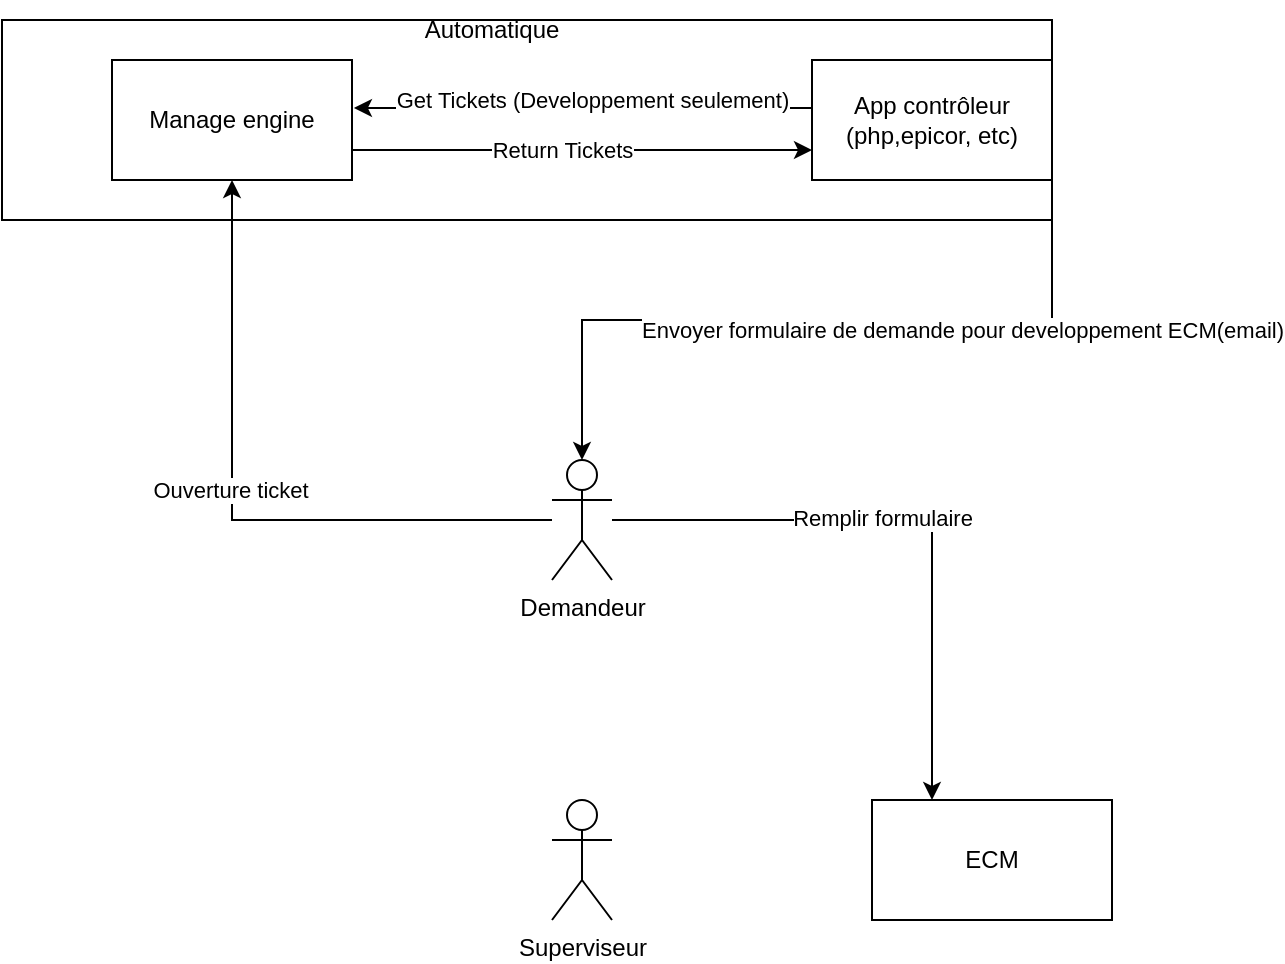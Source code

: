 <mxfile version="24.7.17">
  <diagram name="Page-1" id="2YBvvXClWsGukQMizWep">
    <mxGraphModel dx="1434" dy="746" grid="1" gridSize="10" guides="1" tooltips="1" connect="1" arrows="1" fold="1" page="1" pageScale="1" pageWidth="850" pageHeight="1100" math="0" shadow="0">
      <root>
        <mxCell id="0" />
        <mxCell id="1" parent="0" />
        <mxCell id="eTxGelSMLruOmYQVktT1-18" value="" style="rounded=0;whiteSpace=wrap;html=1;" vertex="1" parent="1">
          <mxGeometry x="55" y="10" width="525" height="100" as="geometry" />
        </mxCell>
        <mxCell id="eTxGelSMLruOmYQVktT1-5" style="edgeStyle=orthogonalEdgeStyle;rounded=0;orthogonalLoop=1;jettySize=auto;html=1;exitX=1;exitY=0.75;exitDx=0;exitDy=0;entryX=0;entryY=0.75;entryDx=0;entryDy=0;" edge="1" parent="1" source="eTxGelSMLruOmYQVktT1-1" target="eTxGelSMLruOmYQVktT1-2">
          <mxGeometry relative="1" as="geometry" />
        </mxCell>
        <mxCell id="eTxGelSMLruOmYQVktT1-6" value="Return Tickets" style="edgeLabel;html=1;align=center;verticalAlign=middle;resizable=0;points=[];" vertex="1" connectable="0" parent="eTxGelSMLruOmYQVktT1-5">
          <mxGeometry x="-0.087" relative="1" as="geometry">
            <mxPoint as="offset" />
          </mxGeometry>
        </mxCell>
        <mxCell id="eTxGelSMLruOmYQVktT1-1" value="Manage engine" style="rounded=0;whiteSpace=wrap;html=1;" vertex="1" parent="1">
          <mxGeometry x="110" y="30" width="120" height="60" as="geometry" />
        </mxCell>
        <mxCell id="eTxGelSMLruOmYQVktT1-3" style="edgeStyle=orthogonalEdgeStyle;rounded=0;orthogonalLoop=1;jettySize=auto;html=1;entryX=1.008;entryY=0.4;entryDx=0;entryDy=0;entryPerimeter=0;exitX=0;exitY=0.25;exitDx=0;exitDy=0;" edge="1" parent="1" source="eTxGelSMLruOmYQVktT1-2" target="eTxGelSMLruOmYQVktT1-1">
          <mxGeometry relative="1" as="geometry">
            <mxPoint x="432.5" y="40" as="sourcePoint" />
            <mxPoint x="237.5" y="60" as="targetPoint" />
            <Array as="points">
              <mxPoint x="460" y="54" />
            </Array>
          </mxGeometry>
        </mxCell>
        <mxCell id="eTxGelSMLruOmYQVktT1-4" value="Get Tickets (Developpement seulement)" style="edgeLabel;html=1;align=center;verticalAlign=middle;resizable=0;points=[];" vertex="1" connectable="0" parent="eTxGelSMLruOmYQVktT1-3">
          <mxGeometry y="3" relative="1" as="geometry">
            <mxPoint y="-7" as="offset" />
          </mxGeometry>
        </mxCell>
        <mxCell id="eTxGelSMLruOmYQVktT1-9" style="edgeStyle=orthogonalEdgeStyle;rounded=0;orthogonalLoop=1;jettySize=auto;html=1;exitX=1;exitY=1;exitDx=0;exitDy=0;entryX=0.5;entryY=0;entryDx=0;entryDy=0;entryPerimeter=0;" edge="1" parent="1" source="eTxGelSMLruOmYQVktT1-2" target="eTxGelSMLruOmYQVktT1-12">
          <mxGeometry relative="1" as="geometry" />
        </mxCell>
        <mxCell id="eTxGelSMLruOmYQVktT1-11" value="Envoyer formulaire de demande pour developpement ECM(email)" style="edgeLabel;html=1;align=center;verticalAlign=middle;resizable=0;points=[];" vertex="1" connectable="0" parent="eTxGelSMLruOmYQVktT1-9">
          <mxGeometry x="-0.314" y="1" relative="1" as="geometry">
            <mxPoint x="13" y="4" as="offset" />
          </mxGeometry>
        </mxCell>
        <mxCell id="eTxGelSMLruOmYQVktT1-2" value="App contrôleur (php,epicor, etc)" style="rounded=0;whiteSpace=wrap;html=1;" vertex="1" parent="1">
          <mxGeometry x="460" y="30" width="120" height="60" as="geometry" />
        </mxCell>
        <mxCell id="eTxGelSMLruOmYQVktT1-22" style="edgeStyle=orthogonalEdgeStyle;rounded=0;orthogonalLoop=1;jettySize=auto;html=1;" edge="1" parent="1" source="eTxGelSMLruOmYQVktT1-12" target="eTxGelSMLruOmYQVktT1-1">
          <mxGeometry relative="1" as="geometry" />
        </mxCell>
        <mxCell id="eTxGelSMLruOmYQVktT1-27" value="Ouverture ticket" style="edgeLabel;html=1;align=center;verticalAlign=middle;resizable=0;points=[];" vertex="1" connectable="0" parent="eTxGelSMLruOmYQVktT1-22">
          <mxGeometry x="0.061" y="1" relative="1" as="geometry">
            <mxPoint as="offset" />
          </mxGeometry>
        </mxCell>
        <mxCell id="eTxGelSMLruOmYQVktT1-32" style="edgeStyle=orthogonalEdgeStyle;rounded=0;orthogonalLoop=1;jettySize=auto;html=1;entryX=0.25;entryY=0;entryDx=0;entryDy=0;" edge="1" parent="1" source="eTxGelSMLruOmYQVktT1-12" target="eTxGelSMLruOmYQVktT1-28">
          <mxGeometry relative="1" as="geometry" />
        </mxCell>
        <mxCell id="eTxGelSMLruOmYQVktT1-33" value="Remplir formulaire" style="edgeLabel;html=1;align=center;verticalAlign=middle;resizable=0;points=[];" vertex="1" connectable="0" parent="eTxGelSMLruOmYQVktT1-32">
          <mxGeometry x="-0.104" y="1" relative="1" as="geometry">
            <mxPoint as="offset" />
          </mxGeometry>
        </mxCell>
        <mxCell id="eTxGelSMLruOmYQVktT1-12" value="Demandeur" style="shape=umlActor;verticalLabelPosition=bottom;verticalAlign=top;html=1;outlineConnect=0;" vertex="1" parent="1">
          <mxGeometry x="330" y="230" width="30" height="60" as="geometry" />
        </mxCell>
        <mxCell id="eTxGelSMLruOmYQVktT1-13" value="Automatique" style="text;html=1;align=center;verticalAlign=middle;whiteSpace=wrap;rounded=0;" vertex="1" parent="1">
          <mxGeometry x="270" width="60" height="30" as="geometry" />
        </mxCell>
        <mxCell id="eTxGelSMLruOmYQVktT1-28" value="ECM" style="rounded=0;whiteSpace=wrap;html=1;" vertex="1" parent="1">
          <mxGeometry x="490" y="400" width="120" height="60" as="geometry" />
        </mxCell>
        <mxCell id="eTxGelSMLruOmYQVktT1-29" value="Superviseur" style="shape=umlActor;verticalLabelPosition=bottom;verticalAlign=top;html=1;outlineConnect=0;" vertex="1" parent="1">
          <mxGeometry x="330" y="400" width="30" height="60" as="geometry" />
        </mxCell>
      </root>
    </mxGraphModel>
  </diagram>
</mxfile>
